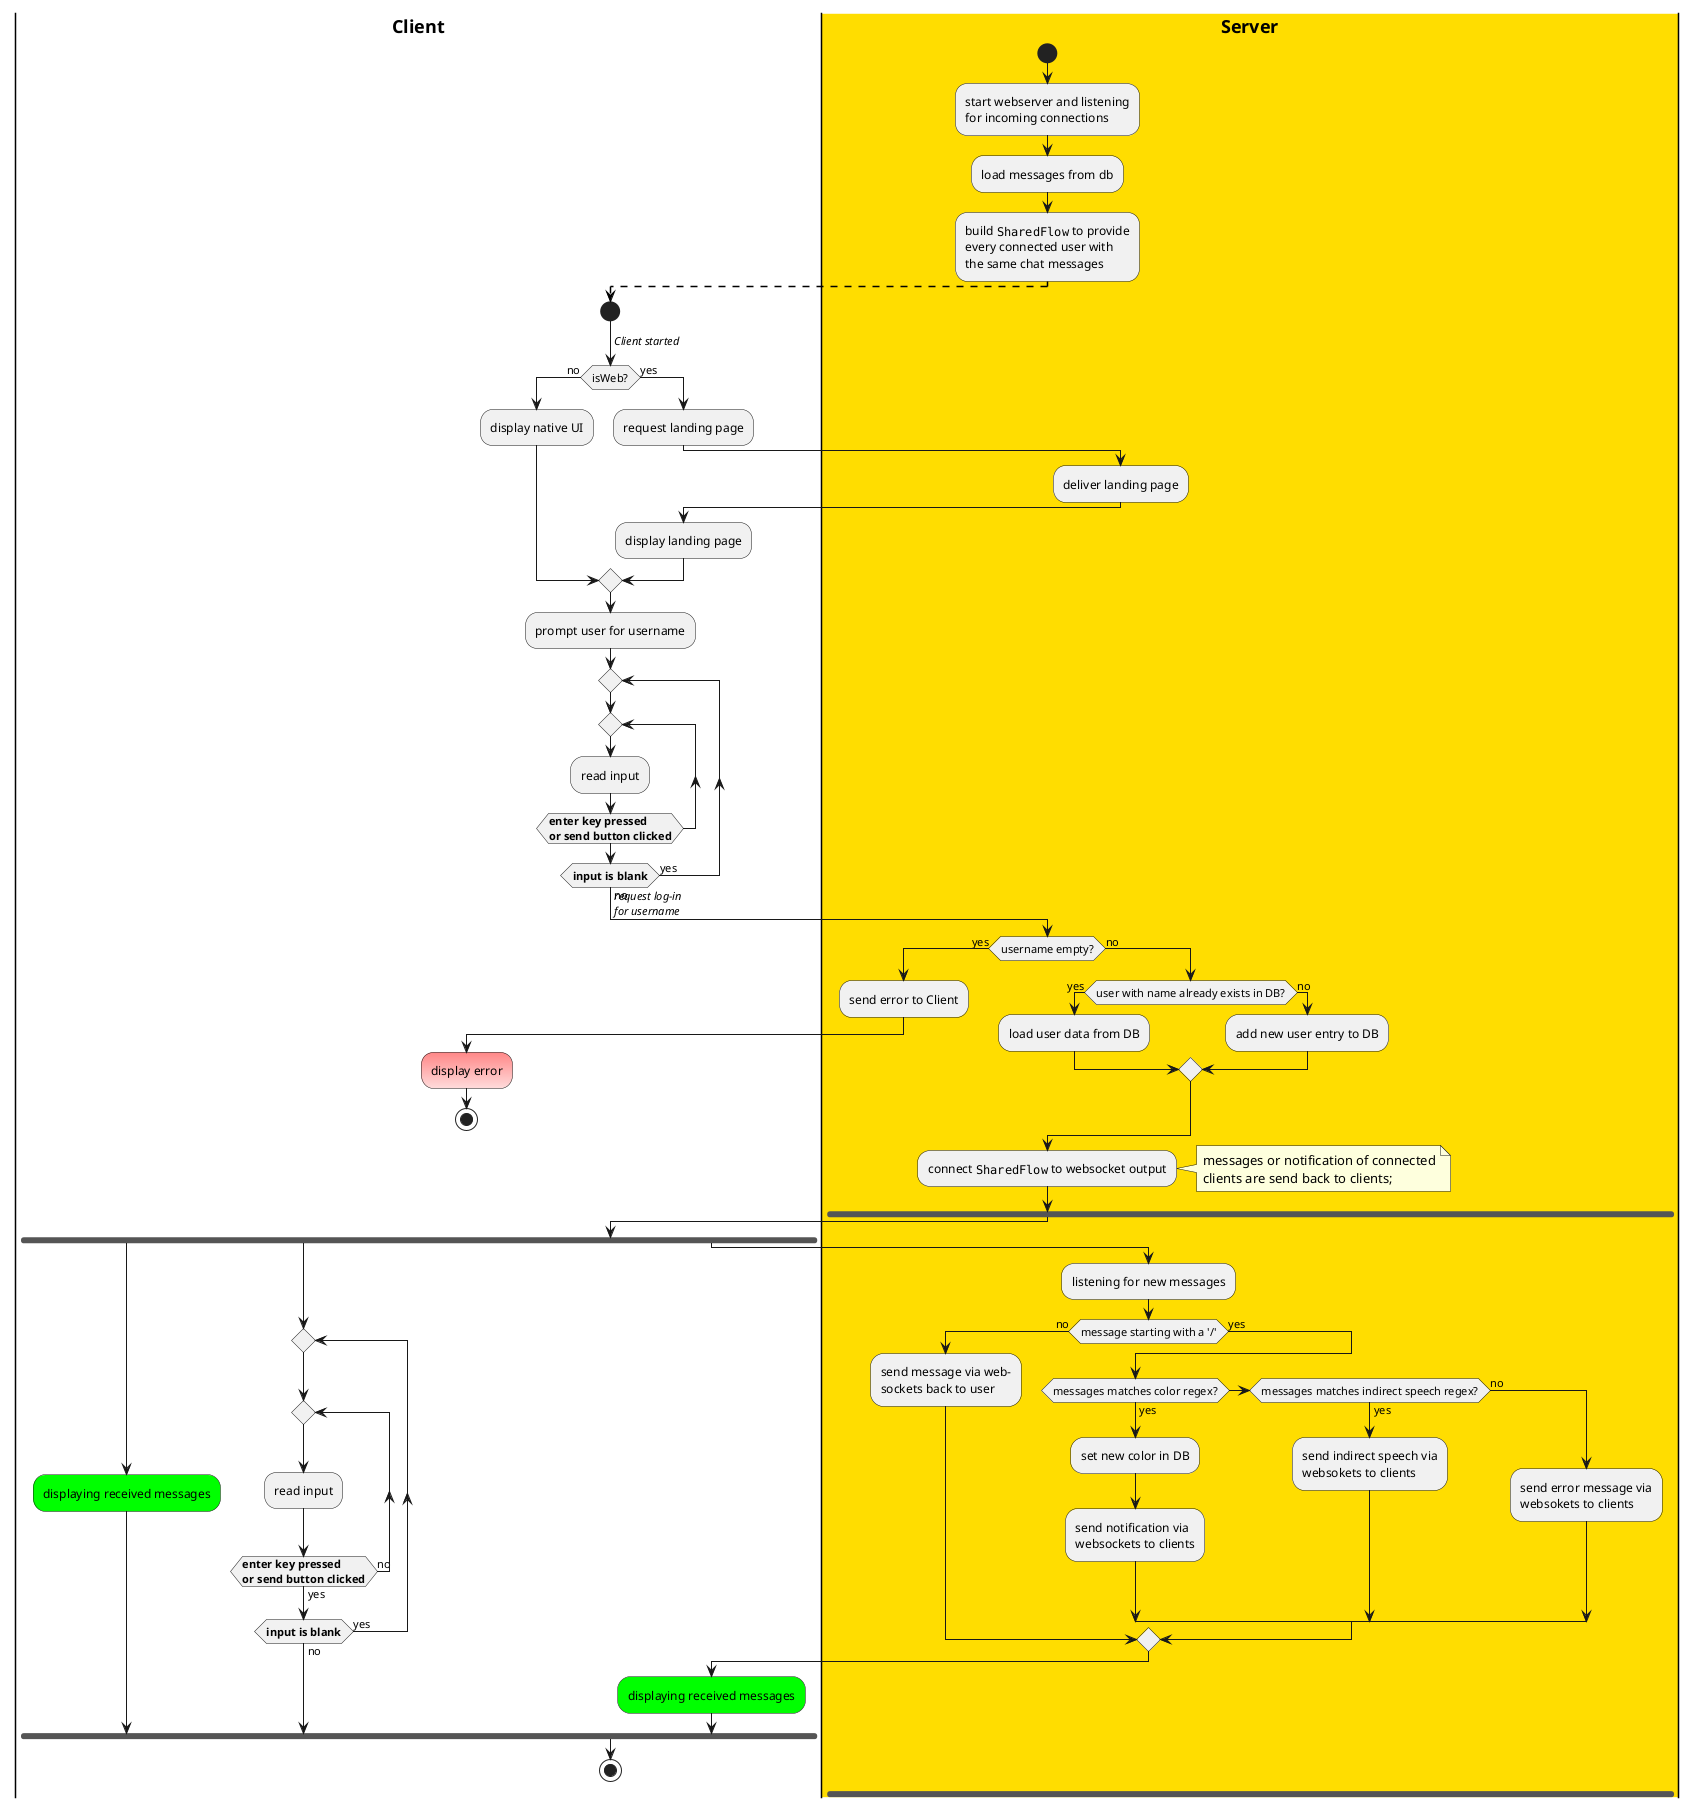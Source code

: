 @startuml
'https://plantuml.com/activity-diagram-beta

|**Client**|

|#FFDD00|**Server**|

start
:start webserver and listening\nfor incoming connections;
:load messages from db;

:build ""SharedFlow"" to provide\nevery connected user with\nthe same chat messages;

|**Client**|

-[#black,dashed]->
start
->//Client started//;
if (isWeb?) then (no)
    :display native UI;
else (yes)
    :request landing page;
    |**Server**|
    :deliver landing page;
    |**Client**|
    :display landing page;
endif

:prompt user for username;

repeat
    repeat
      :read input;
    repeatwhile (<b>enter key pressed\n<b>or send button clicked)
repeatwhile (<b>input is blank) is (yes) not (no)

->//request log-in//\n//for username//;

|**Server**|

if (username empty?) then  (yes)
    :send error to Client;
    |**Client**|
    #ff8888-ffdddd:display error;
    stop
else (no)
    |**Server**|
    if (user with name already exists in DB?) then (yes)
        :load user data from DB;
    else (no)
        :add new user entry to DB;
    endif
endif

:connect ""SharedFlow"" to websocket output;
note right
    messages or notification of connected
    clients are send back to clients;
end note

fork
    |**Client**|
    fork
        #00FF00:displaying received messages;
    fork again
        repeat
            repeat
              :read input;
            repeatwhile (<b>enter key pressed\n<b>or send button clicked) is (no) not (yes)
        repeatwhile (<b>input is blank) is (yes) not (no)

fork again
    |**Server**|
    :listening for new messages;

|**Server**|

if (message starting with a '/') then (no)
    :send message via web-\nsockets back to user;
else (yes)
    if (messages matches color regex?) then (yes)
        :set new color in DB;
        :send notification via\nwebsockets to clients;
    else if (messages matches indirect speech regex?) then (yes)
        :send indirect speech via\nwebsokets to clients;
    else (no)
        :send error message via\nwebsokets to clients;
    endif
endif

|**Client**|

#00FF00:displaying received messages;

end fork

stop

@enduml
